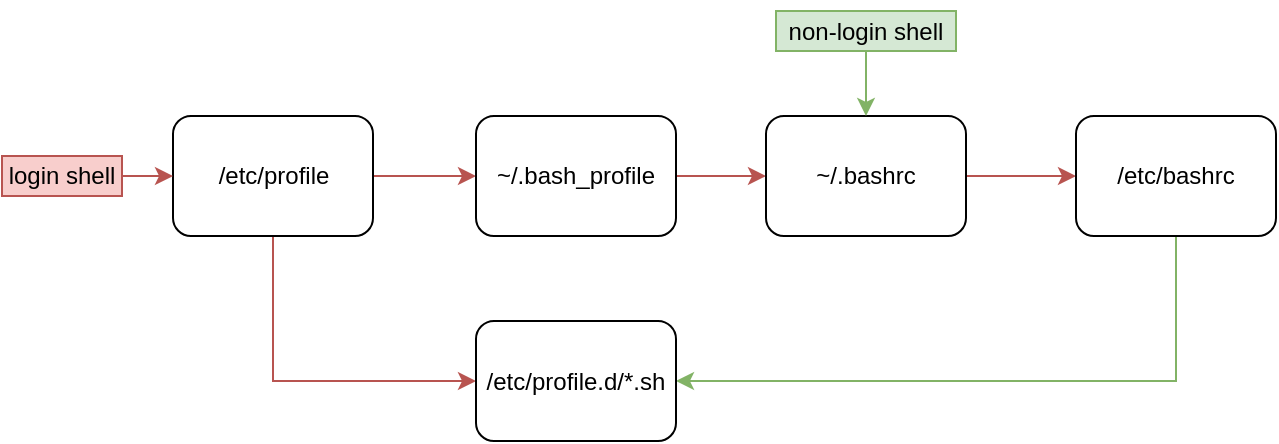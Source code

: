 <mxfile version="12.1.0" type="github" pages="1"><diagram id="Ni9-9dgAKzMVtkzrAHX6" name="Page-1"><mxGraphModel dx="1038" dy="540" grid="0" gridSize="10" guides="1" tooltips="1" connect="1" arrows="1" fold="1" page="1" pageScale="1" pageWidth="827" pageHeight="1169" math="0" shadow="0"><root><mxCell id="0"/><mxCell id="1" parent="0"/><mxCell id="AAlhgor0wm0S2HbYO9D9-2" style="edgeStyle=orthogonalEdgeStyle;rounded=0;orthogonalLoop=1;jettySize=auto;html=1;exitX=0.5;exitY=1;exitDx=0;exitDy=0;entryX=0;entryY=0.5;entryDx=0;entryDy=0;fillColor=#f8cecc;strokeColor=#b85450;" edge="1" parent="1" source="AAlhgor0wm0S2HbYO9D9-1" target="AAlhgor0wm0S2HbYO9D9-3"><mxGeometry relative="1" as="geometry"><mxPoint x="254" y="290" as="targetPoint"/><Array as="points"><mxPoint x="173" y="303"/></Array></mxGeometry></mxCell><mxCell id="AAlhgor0wm0S2HbYO9D9-5" value="" style="edgeStyle=orthogonalEdgeStyle;rounded=0;orthogonalLoop=1;jettySize=auto;html=1;fillColor=#f8cecc;strokeColor=#b85450;" edge="1" parent="1" source="AAlhgor0wm0S2HbYO9D9-1" target="AAlhgor0wm0S2HbYO9D9-4"><mxGeometry relative="1" as="geometry"/></mxCell><mxCell id="AAlhgor0wm0S2HbYO9D9-1" value="/etc/profile" style="rounded=1;whiteSpace=wrap;html=1;" vertex="1" parent="1"><mxGeometry x="122.5" y="170" width="100" height="60" as="geometry"/></mxCell><mxCell id="AAlhgor0wm0S2HbYO9D9-7" value="" style="edgeStyle=orthogonalEdgeStyle;rounded=0;orthogonalLoop=1;jettySize=auto;html=1;fillColor=#f8cecc;strokeColor=#b85450;" edge="1" parent="1" source="AAlhgor0wm0S2HbYO9D9-4" target="AAlhgor0wm0S2HbYO9D9-6"><mxGeometry relative="1" as="geometry"/></mxCell><mxCell id="AAlhgor0wm0S2HbYO9D9-4" value="~/.bash_profile" style="rounded=1;whiteSpace=wrap;html=1;" vertex="1" parent="1"><mxGeometry x="274" y="170" width="100" height="60" as="geometry"/></mxCell><mxCell id="AAlhgor0wm0S2HbYO9D9-9" value="" style="edgeStyle=orthogonalEdgeStyle;rounded=0;orthogonalLoop=1;jettySize=auto;html=1;fillColor=#f8cecc;strokeColor=#b85450;" edge="1" parent="1" source="AAlhgor0wm0S2HbYO9D9-6" target="AAlhgor0wm0S2HbYO9D9-8"><mxGeometry relative="1" as="geometry"/></mxCell><mxCell id="AAlhgor0wm0S2HbYO9D9-6" value="~/.bashrc" style="rounded=1;whiteSpace=wrap;html=1;" vertex="1" parent="1"><mxGeometry x="419" y="170" width="100" height="60" as="geometry"/></mxCell><mxCell id="AAlhgor0wm0S2HbYO9D9-11" style="edgeStyle=orthogonalEdgeStyle;rounded=0;orthogonalLoop=1;jettySize=auto;html=1;exitX=0.5;exitY=1;exitDx=0;exitDy=0;entryX=1;entryY=0.5;entryDx=0;entryDy=0;fillColor=#d5e8d4;strokeColor=#82b366;" edge="1" parent="1" source="AAlhgor0wm0S2HbYO9D9-8" target="AAlhgor0wm0S2HbYO9D9-3"><mxGeometry relative="1" as="geometry"/></mxCell><mxCell id="AAlhgor0wm0S2HbYO9D9-8" value="/etc/bashrc" style="rounded=1;whiteSpace=wrap;html=1;" vertex="1" parent="1"><mxGeometry x="574" y="170" width="100" height="60" as="geometry"/></mxCell><mxCell id="AAlhgor0wm0S2HbYO9D9-3" value="/etc/profile.d/*.sh" style="rounded=1;whiteSpace=wrap;html=1;" vertex="1" parent="1"><mxGeometry x="274" y="272.5" width="100" height="60" as="geometry"/></mxCell><mxCell id="AAlhgor0wm0S2HbYO9D9-10" value="" style="endArrow=classic;html=1;entryX=0.5;entryY=0;entryDx=0;entryDy=0;fillColor=#d5e8d4;strokeColor=#82b366;" edge="1" parent="1" target="AAlhgor0wm0S2HbYO9D9-6"><mxGeometry width="50" height="50" relative="1" as="geometry"><mxPoint x="469" y="120" as="sourcePoint"/><mxPoint x="544" y="60" as="targetPoint"/></mxGeometry></mxCell><mxCell id="AAlhgor0wm0S2HbYO9D9-12" value="" style="endArrow=classic;html=1;entryX=0;entryY=0.5;entryDx=0;entryDy=0;fillColor=#f8cecc;strokeColor=#b85450;" edge="1" parent="1" source="AAlhgor0wm0S2HbYO9D9-13" target="AAlhgor0wm0S2HbYO9D9-1"><mxGeometry width="50" height="50" relative="1" as="geometry"><mxPoint x="54" y="200" as="sourcePoint"/><mxPoint x="94" y="180" as="targetPoint"/></mxGeometry></mxCell><mxCell id="AAlhgor0wm0S2HbYO9D9-14" value="non-login shell" style="text;html=1;strokeColor=#82b366;fillColor=#d5e8d4;align=center;verticalAlign=middle;whiteSpace=wrap;rounded=0;" vertex="1" parent="1"><mxGeometry x="424" y="117.5" width="90" height="20" as="geometry"/></mxCell><mxCell id="AAlhgor0wm0S2HbYO9D9-13" value="login shell" style="text;html=1;strokeColor=#b85450;fillColor=#f8cecc;align=center;verticalAlign=middle;whiteSpace=wrap;rounded=0;" vertex="1" parent="1"><mxGeometry x="37" y="190" width="60" height="20" as="geometry"/></mxCell></root></mxGraphModel></diagram></mxfile>
